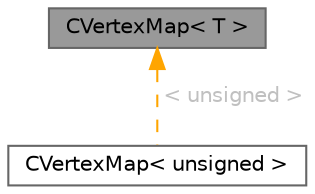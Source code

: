 digraph "CVertexMap&lt; T &gt;"
{
 // LATEX_PDF_SIZE
  bgcolor="transparent";
  edge [fontname=Helvetica,fontsize=10,labelfontname=Helvetica,labelfontsize=10];
  node [fontname=Helvetica,fontsize=10,shape=box,height=0.2,width=0.4];
  Node1 [id="Node000001",label="CVertexMap\< T \>",height=0.2,width=0.4,color="gray40", fillcolor="grey60", style="filled", fontcolor="black",tooltip="A lookup type map, maps indices in a large range to indices in a smaller one."];
  Node1 -> Node2 [id="edge1_Node000001_Node000002",dir="back",color="orange",style="dashed",tooltip=" ",label=" \< unsigned \>",fontcolor="grey" ];
  Node2 [id="Node000002",label="CVertexMap\< unsigned \>",height=0.2,width=0.4,color="gray40", fillcolor="white", style="filled",URL="$classCVertexMap.html",tooltip=" "];
}
